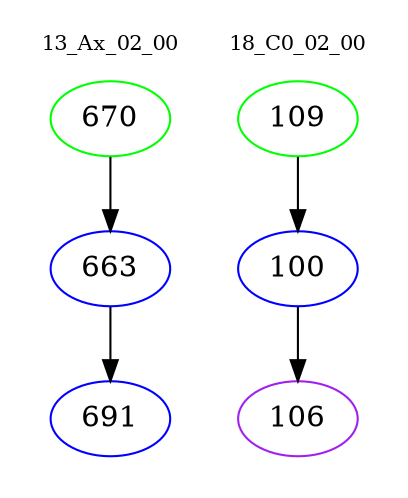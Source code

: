 digraph{
subgraph cluster_0 {
color = white
label = "13_Ax_02_00";
fontsize=10;
T0_670 [label="670", color="green"]
T0_670 -> T0_663 [color="black"]
T0_663 [label="663", color="blue"]
T0_663 -> T0_691 [color="black"]
T0_691 [label="691", color="blue"]
}
subgraph cluster_1 {
color = white
label = "18_C0_02_00";
fontsize=10;
T1_109 [label="109", color="green"]
T1_109 -> T1_100 [color="black"]
T1_100 [label="100", color="blue"]
T1_100 -> T1_106 [color="black"]
T1_106 [label="106", color="purple"]
}
}
